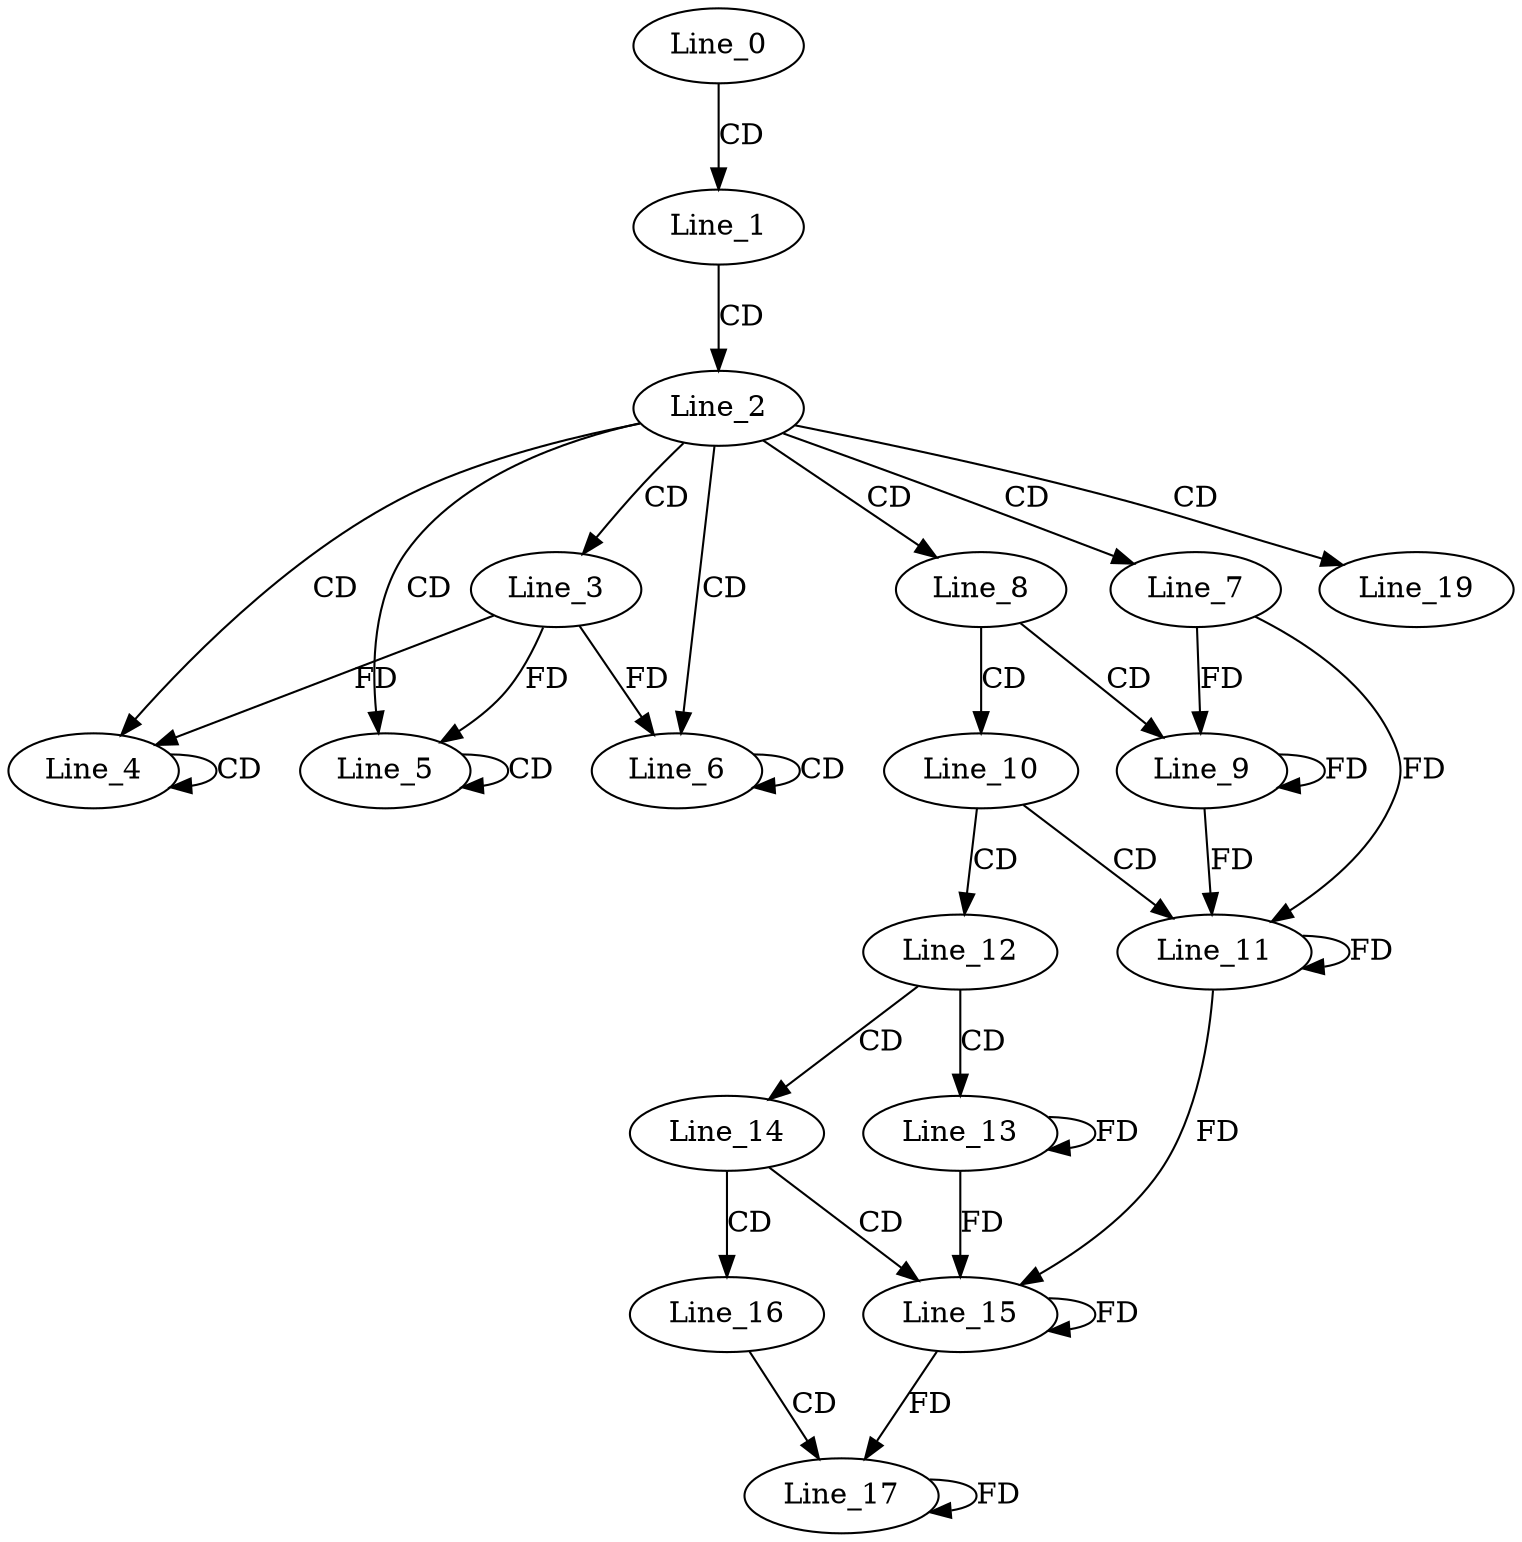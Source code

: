 digraph G {
  Line_0;
  Line_1;
  Line_2;
  Line_3;
  Line_4;
  Line_4;
  Line_5;
  Line_5;
  Line_6;
  Line_6;
  Line_7;
  Line_8;
  Line_9;
  Line_10;
  Line_11;
  Line_12;
  Line_13;
  Line_14;
  Line_15;
  Line_16;
  Line_17;
  Line_19;
  Line_0 -> Line_1 [ label="CD" ];
  Line_1 -> Line_2 [ label="CD" ];
  Line_2 -> Line_3 [ label="CD" ];
  Line_2 -> Line_4 [ label="CD" ];
  Line_4 -> Line_4 [ label="CD" ];
  Line_3 -> Line_4 [ label="FD" ];
  Line_2 -> Line_5 [ label="CD" ];
  Line_5 -> Line_5 [ label="CD" ];
  Line_3 -> Line_5 [ label="FD" ];
  Line_2 -> Line_6 [ label="CD" ];
  Line_6 -> Line_6 [ label="CD" ];
  Line_3 -> Line_6 [ label="FD" ];
  Line_2 -> Line_7 [ label="CD" ];
  Line_2 -> Line_8 [ label="CD" ];
  Line_8 -> Line_9 [ label="CD" ];
  Line_7 -> Line_9 [ label="FD" ];
  Line_9 -> Line_9 [ label="FD" ];
  Line_8 -> Line_10 [ label="CD" ];
  Line_10 -> Line_11 [ label="CD" ];
  Line_7 -> Line_11 [ label="FD" ];
  Line_9 -> Line_11 [ label="FD" ];
  Line_11 -> Line_11 [ label="FD" ];
  Line_10 -> Line_12 [ label="CD" ];
  Line_12 -> Line_13 [ label="CD" ];
  Line_13 -> Line_13 [ label="FD" ];
  Line_12 -> Line_14 [ label="CD" ];
  Line_14 -> Line_15 [ label="CD" ];
  Line_11 -> Line_15 [ label="FD" ];
  Line_13 -> Line_15 [ label="FD" ];
  Line_15 -> Line_15 [ label="FD" ];
  Line_14 -> Line_16 [ label="CD" ];
  Line_16 -> Line_17 [ label="CD" ];
  Line_15 -> Line_17 [ label="FD" ];
  Line_17 -> Line_17 [ label="FD" ];
  Line_2 -> Line_19 [ label="CD" ];
}
